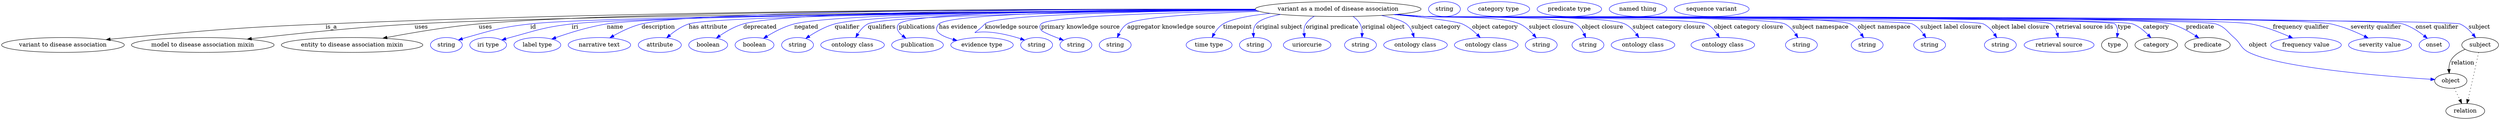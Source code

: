 digraph {
	graph [bb="0,0,6032.4,283"];
	node [label="\N"];
	"variant as a model of disease association"	[height=0.5,
		label="variant as a model of disease association",
		pos="3228.2,265",
		width=5.5606];
	"variant to disease association"	[height=0.5,
		pos="148.19,178",
		width=4.1163];
	"variant as a model of disease association" -> "variant to disease association"	[label=is_a,
		lp="797.19,221.5",
		pos="e,252.43,190.86 3027.6,264.83 2609.9,265.75 1616.1,263.69 783.19,229 570.42,220.14 517.31,214.8 305.19,196 291.45,194.78 277.05,\
193.39 262.78,191.93"];
	"model to disease association mixin"	[height=0.5,
		pos="486.19,178",
		width=4.7843];
	"variant as a model of disease association" -> "model to disease association mixin"	[label=uses,
		lp="1014.7,221.5",
		pos="e,593.87,192.1 3028.9,262.96 2558.6,260.17 1389.8,251.16 998.19,229 862.7,221.33 707.68,205.15 604.05,193.27"];
	"entity to disease association mixin"	[height=0.5,
		pos="847.19,178",
		width=4.7482];
	"variant as a model of disease association" -> "entity to disease association mixin"	[label=uses,
		lp="1169.7,221.5",
		pos="e,921.63,194.27 3027.8,264.33 2580.7,264.45 1512.7,261.23 1153.2,229 1077.8,222.24 992.84,207.81 931.62,196.18"];
	id	[color=blue,
		height=0.5,
		label=string,
		pos="1074.2,178",
		width=1.0652];
	"variant as a model of disease association" -> id	[color=blue,
		label=id,
		lp="1287.2,221.5",
		pos="e,1103.2,189.97 3029.5,262.55 2568.1,258.87 1450.2,248.11 1280.2,229 1208.9,220.99 1191.3,215.35 1122.2,196 1119.1,195.13 1115.9,\
194.16 1112.7,193.14",
		style=solid];
	iri	[color=blue,
		height=0.5,
		label="iri type",
		pos="1175.2,178",
		width=1.2277];
	"variant as a model of disease association" -> iri	[color=blue,
		label=iri,
		lp="1384.2,221.5",
		pos="e,1208.5,190.01 3029.9,262.5 2585.5,258.82 1536.5,248.2 1376.2,229 1320.7,222.36 1258.6,205.37 1218.3,193.03",
		style=solid];
	name	[color=blue,
		height=0.5,
		label="label type",
		pos="1294.2,178",
		width=1.5707];
	"variant as a model of disease association" -> name	[color=blue,
		label=name,
		lp="1481.2,221.5",
		pos="e,1328.7,192.35 3028.8,263.09 2599.2,260.69 1612.2,252.66 1461.2,229 1418.5,222.31 1371.4,207.51 1338.2,195.74",
		style=solid];
	description	[color=blue,
		height=0.5,
		label="narrative text",
		pos="1444.2,178",
		width=2.0943];
	"variant as a model of disease association" -> description	[color=blue,
		label=description,
		lp="1585.7,221.5",
		pos="e,1469.1,195.24 3027.8,264.73 2612.7,265.53 1685.5,263.37 1545.2,229 1521.5,223.2 1496.9,211.2 1478,200.41",
		style=solid];
	"has attribute"	[color=blue,
		height=0.5,
		label=attribute,
		pos="1589.2,178",
		width=1.4443];
	"variant as a model of disease association" -> "has attribute"	[color=blue,
		label="has attribute",
		lp="1705.2,221.5",
		pos="e,1605.4,195.19 3029.3,262.71 2621.2,259.64 1722,250.46 1658.2,229 1641.5,223.39 1625.4,212.2 1613,201.82",
		style=solid];
	deprecated	[color=blue,
		height=0.5,
		label=boolean,
		pos="1706.2,178",
		width=1.2999];
	"variant as a model of disease association" -> deprecated	[color=blue,
		label=deprecated,
		lp="1830.7,221.5",
		pos="e,1725.5,194.47 3028,264.75 2660.6,265.3 1905.7,262.28 1790.2,229 1769.8,223.13 1749.3,211.09 1733.7,200.3",
		style=solid];
	negated	[color=blue,
		height=0.5,
		label=boolean,
		pos="1818.2,178",
		width=1.2999];
	"variant as a model of disease association" -> negated	[color=blue,
		label=negated,
		lp="1942.2,221.5",
		pos="e,1840,194.22 3028.3,263.67 2686.8,262.37 2017.8,256.32 1913.2,229 1890.3,223.02 1866.8,210.69 1848.8,199.77",
		style=solid];
	qualifier	[color=blue,
		height=0.5,
		label=string,
		pos="1921.2,178",
		width=1.0652];
	"variant as a model of disease association" -> qualifier	[color=blue,
		label=qualifier,
		lp="2041.2,221.5",
		pos="e,1941.1,193.73 3028.5,263.43 2708.3,261.74 2106.2,255.08 2011.2,229 1989,222.92 1966.4,210.33 1949.4,199.31",
		style=solid];
	qualifiers	[color=blue,
		height=0.5,
		label="ontology class",
		pos="2054.2,178",
		width=2.1304];
	"variant as a model of disease association" -> qualifiers	[color=blue,
		label=qualifiers,
		lp="2124.7,221.5",
		pos="e,2061.8,196.18 3030,262.37 2715.2,259.15 2131.9,250.32 2091.2,229 2081,223.69 2072.9,214.19 2066.9,204.89",
		style=solid];
	publications	[color=blue,
		height=0.5,
		label=publication,
		pos="2211.2,178",
		width=1.7332];
	"variant as a model of disease association" -> publications	[color=blue,
		label=publications,
		lp="2210.2,221.5",
		pos="e,2183.5,194.14 3028,264.49 2728.5,264.21 2195.6,259.41 2166.2,229 2157.2,219.73 2164.4,209.14 2175.4,200.11",
		style=solid];
	"has evidence"	[color=blue,
		height=0.5,
		label="evidence type",
		pos="2367.2,178",
		width=2.0943];
	"variant as a model of disease association" -> "has evidence"	[color=blue,
		label="has evidence",
		lp="2309.7,221.5",
		pos="e,2306.9,188.9 3028.5,263.75 2753.6,262.39 2289.3,256.09 2263.2,229 2246.3,211.51 2268.8,199.37 2297.1,191.43",
		style=solid];
	"knowledge source"	[color=blue,
		height=0.5,
		label=string,
		pos="2499.2,178",
		width=1.0652];
	"variant as a model of disease association" -> "knowledge source"	[color=blue,
		label="knowledge source",
		lp="2438.7,221.5",
		pos="e,2470.2,189.86 3029.4,262.71 2784.1,260.11 2396.6,252.32 2374.2,229 2332,185 2337.7,229.25 2451.2,196 2454.3,195.09 2457.5,194.1 \
2460.7,193.06",
		style=solid];
	"primary knowledge source"	[color=blue,
		height=0.5,
		label=string,
		pos="2594.2,178",
		width=1.0652];
	"variant as a model of disease association" -> "primary knowledge source"	[color=blue,
		label="primary knowledge source",
		lp="2605.2,221.5",
		pos="e,2564.6,189.5 3032.8,261.05 2826.4,256.96 2528.1,247.81 2510.2,229 2505.6,224.17 2506.5,219.55 2510.2,214 2513,209.74 2534.5,200.84 \
2555,193.08",
		style=solid];
	"aggregator knowledge source"	[color=blue,
		height=0.5,
		label=string,
		pos="2689.2,178",
		width=1.0652];
	"variant as a model of disease association" -> "aggregator knowledge source"	[color=blue,
		label="aggregator knowledge source",
		lp="2824.7,221.5",
		pos="e,2694.3,195.92 3037.4,259.5 2904.1,254.9 2745.4,245.93 2718.2,229 2709.3,223.49 2702.9,214.21 2698.4,205.14",
		style=solid];
	timepoint	[color=blue,
		height=0.5,
		label="time type",
		pos="2916.2,178",
		width=1.5346];
	"variant as a model of disease association" -> timepoint	[color=blue,
		label=timepoint,
		lp="2985.2,221.5",
		pos="e,2923.3,196.25 3064.1,254.64 3015.8,249.45 2970.5,241.42 2950.2,229 2940.9,223.33 2933.6,214.07 2928.1,205.05",
		style=solid];
	"original subject"	[color=blue,
		height=0.5,
		label=string,
		pos="3028.2,178",
		width=1.0652];
	"variant as a model of disease association" -> "original subject"	[color=blue,
		label="original subject",
		lp="3086.2,221.5",
		pos="e,3023.9,196.27 3089.1,252.03 3062.2,246.88 3039.4,239.52 3030.2,229 3024.8,222.84 3023.1,214.44 3023.1,206.28",
		style=solid];
	"original predicate"	[color=blue,
		height=0.5,
		label=uriorcurie,
		pos="3153.2,178",
		width=1.5887];
	"variant as a model of disease association" -> "original predicate"	[color=blue,
		label="original predicate",
		lp="3213.7,221.5",
		pos="e,3147.4,196.05 3170.7,247.7 3162.6,242.96 3155.3,236.85 3150.2,229 3145.8,222.3 3145,213.98 3145.7,206.06",
		style=solid];
	"original object"	[color=blue,
		height=0.5,
		label=string,
		pos="3282.2,178",
		width=1.0652];
	"variant as a model of disease association" -> "original object"	[color=blue,
		label="original object",
		lp="3337.7,221.5",
		pos="e,3285.7,196.23 3264.2,247.11 3271,242.25 3277.2,236.24 3281.2,229 3284.9,222.2 3286.2,214.06 3286.2,206.33",
		style=solid];
	"subject category"	[color=blue,
		height=0.5,
		label="ontology class",
		pos="3415.2,178",
		width=2.1304];
	"variant as a model of disease association" -> "subject category"	[color=blue,
		label="subject category",
		lp="3464.7,221.5",
		pos="e,3411.8,196.3 3332.6,249.6 3359,244.26 3382.8,237.41 3393.2,229 3400.4,223.15 3405.3,214.48 3408.6,205.99",
		style=solid];
	"object category"	[color=blue,
		height=0.5,
		label="ontology class",
		pos="3586.2,178",
		width=2.1304];
	"variant as a model of disease association" -> "object category"	[color=blue,
		label="object category",
		lp="3607.7,221.5",
		pos="e,3571.8,195.88 3364.6,251.77 3436.4,244.67 3512.7,235.81 3528.2,229 3541.8,223.04 3554.5,212.77 3564.6,203.09",
		style=solid];
	"subject closure"	[color=blue,
		height=0.5,
		label=string,
		pos="3719.2,178",
		width=1.0652];
	"variant as a model of disease association" -> "subject closure"	[color=blue,
		label="subject closure",
		lp="3743.7,221.5",
		pos="e,3707.1,195.58 3371.1,252.39 3393.5,250.58 3416.5,248.73 3438.2,247 3489.1,242.94 3620.6,249.91 3667.2,229 3680,223.25 3691.5,212.96 \
3700.5,203.2",
		style=solid];
	"object closure"	[color=blue,
		height=0.5,
		label=string,
		pos="3832.2,178",
		width=1.0652];
	"variant as a model of disease association" -> "object closure"	[color=blue,
		label="object closure",
		lp="3867.2,221.5",
		pos="e,3826.8,196.01 3367.9,252.07 3391.4,250.25 3415.5,248.48 3438.2,247 3478.6,244.37 3767.5,249.82 3802.2,229 3811.2,223.59 3817.8,\
214.34 3822.6,205.25",
		style=solid];
	"subject category closure"	[color=blue,
		height=0.5,
		label="ontology class",
		pos="3965.2,178",
		width=2.1304];
	"variant as a model of disease association" -> "subject category closure"	[color=blue,
		label="subject category closure",
		lp="4027.7,221.5",
		pos="e,3955.3,196.22 3366.5,251.94 3390.4,250.11 3415,248.37 3438.2,247 3491.8,243.83 3872.7,252.03 3921.2,229 3932.5,223.63 3942.1,213.86 \
3949.4,204.37",
		style=solid];
	"object category closure"	[color=blue,
		height=0.5,
		label="ontology class",
		pos="4158.2,178",
		width=2.1304];
	"variant as a model of disease association" -> "object category closure"	[color=blue,
		label="object category closure",
		lp="4220.7,221.5",
		pos="e,4149.9,196.22 3365.1,251.84 3389.4,249.98 3414.5,248.27 3438.2,247 3476,244.97 4085.4,246.05 4119.2,229 4129.6,223.74 4138.1,214.25 \
4144.5,204.94",
		style=solid];
	"subject namespace"	[color=blue,
		height=0.5,
		label=string,
		pos="4348.2,178",
		width=1.0652];
	"variant as a model of disease association" -> "subject namespace"	[color=blue,
		label="subject namespace",
		lp="4394.2,221.5",
		pos="e,4339.9,195.76 3364.2,251.79 3388.8,249.92 3414.3,248.21 3438.2,247 3486.5,244.55 4264.8,250.39 4308.2,229 4319,223.65 4327.9,213.83 \
4334.5,204.3",
		style=solid];
	"object namespace"	[color=blue,
		height=0.5,
		label=string,
		pos="4507.2,178",
		width=1.0652];
	"variant as a model of disease association" -> "object namespace"	[color=blue,
		label="object namespace",
		lp="4548.2,221.5",
		pos="e,4498.6,195.78 3363.9,251.75 3388.6,249.88 3414.2,248.18 3438.2,247 3495.2,244.19 4414.8,253.88 4466.2,229 4477.2,223.68 4486.2,\
213.86 4493,204.33",
		style=solid];
	"subject label closure"	[color=blue,
		height=0.5,
		label=string,
		pos="4658.2,178",
		width=1.0652];
	"variant as a model of disease association" -> "subject label closure"	[color=blue,
		label="subject label closure",
		lp="4710.2,221.5",
		pos="e,4649.3,195.8 3363.7,251.72 3388.4,249.85 3414.1,248.16 3438.2,247 3470.9,245.43 4586.6,243.05 4616.2,229 4627.3,223.71 4636.6,\
213.89 4643.5,204.35",
		style=solid];
	"object label closure"	[color=blue,
		height=0.5,
		label=string,
		pos="4829.2,178",
		width=1.0652];
	"variant as a model of disease association" -> "object label closure"	[color=blue,
		label="object label closure",
		lp="4877.7,221.5",
		pos="e,4820.6,195.8 3363.4,251.7 3388.2,249.83 3414,248.14 3438.2,247 3475.6,245.24 4754.4,245.27 4788.2,229 4799.2,223.71 4808.2,213.89 \
4815,204.35",
		style=solid];
	"retrieval source ids"	[color=blue,
		height=0.5,
		label="retrieval source",
		pos="4971.2,178",
		width=2.347];
	"variant as a model of disease association" -> "retrieval source ids"	[color=blue,
		label="retrieval source ids",
		lp="5032.7,221.5",
		pos="e,4969.1,196.43 3363.1,251.7 3388,249.82 3413.9,248.13 3438.2,247 3480.2,245.05 4916.5,252.77 4951.2,229 4958.9,223.7 4963.7,214.88 \
4966.6,206.11",
		style=solid];
	type	[height=0.5,
		pos="5105.2,178",
		width=0.86659];
	"variant as a model of disease association" -> type	[color=blue,
		label=type,
		lp="5129.2,221.5",
		pos="e,5111.1,196.13 3363.1,251.68 3388,249.8 3413.9,248.11 3438.2,247 3461.3,245.94 5089.9,245.47 5106.2,229 5112.1,223.03 5113.4,214.44 \
5112.7,206.06",
		style=solid];
	category	[height=0.5,
		pos="5206.2,178",
		width=1.4263];
	"variant as a model of disease association" -> category	[color=blue,
		label=category,
		lp="5205.7,221.5",
		pos="e,5193.2,195.45 3363.1,251.67 3388,249.79 3413.9,248.11 3438.2,247 3485.7,244.83 5104.8,245.98 5149.2,229 5163.3,223.6 5176.2,213 \
5186.2,202.94",
		style=solid];
	predicate	[height=0.5,
		pos="5330.2,178",
		width=1.5165];
	"variant as a model of disease association" -> predicate	[color=blue,
		label=predicate,
		lp="5312.2,221.5",
		pos="e,5309.2,194.82 3363.1,251.66 3388,249.78 3413.9,248.1 3438.2,247 3538.3,242.46 5144.4,254.84 5241.2,229 5262.4,223.33 5284,211.42 \
5300.5,200.64",
		style=solid];
	object	[height=0.5,
		pos="5917.2,91",
		width=1.0832];
	"variant as a model of disease association" -> object	[color=blue,
		label=object,
		lp="5452.2,178",
		pos="e,5878.5,94.237 3362.8,251.67 3387.8,249.78 3413.8,248.1 3438.2,247 3491.2,244.61 5299.9,246.03 5350.2,229 5373.3,221.16 5375.7,\
212.02 5394.2,196 5411.3,181.17 5409.9,170.09 5430.2,160 5506.5,121.97 5760.5,101.88 5868.2,94.891",
		style=solid];
	"frequency qualifier"	[color=blue,
		height=0.5,
		label="frequency value",
		pos="5568.2,178",
		width=2.3651];
	"variant as a model of disease association" -> "frequency qualifier"	[color=blue,
		label="frequency qualifier",
		lp="5556.2,221.5",
		pos="e,5536,194.74 3362.8,251.66 3387.8,249.78 3413.8,248.1 3438.2,247 3549,242.02 5326.1,249.33 5435.2,229 5466.9,223.09 5500.9,210.17 \
5526.6,198.94",
		style=solid];
	"severity qualifier"	[color=blue,
		height=0.5,
		label="severity value",
		pos="5747.2,178",
		width=2.1123];
	"variant as a model of disease association" -> "severity qualifier"	[color=blue,
		label="severity qualifier",
		lp="5737.2,221.5",
		pos="e,5718.4,194.86 3362.8,251.65 3387.8,249.76 3413.8,248.09 3438.2,247 3559.7,241.59 5509,253.53 5628.2,229 5656.5,223.16 5686.6,210.48 \
5709.4,199.35",
		style=solid];
	"onset qualifier"	[color=blue,
		height=0.5,
		label=onset,
		pos="5877.2,178",
		width=1.011];
	"variant as a model of disease association" -> "onset qualifier"	[color=blue,
		label="onset qualifier",
		lp="5884.7,221.5",
		pos="e,5860.8,194.08 3362.5,251.65 3387.7,249.76 3413.7,248.08 3438.2,247 3503.8,244.1 5739.4,248.27 5802.2,229 5820.8,223.3 5839,211.36 \
5852.8,200.57",
		style=solid];
	subject	[height=0.5,
		pos="5988.2,178",
		width=1.2277];
	"variant as a model of disease association" -> subject	[color=blue,
		label=subject,
		lp="5987.2,221.5",
		pos="e,5977.4,195.9 3362.5,251.65 3387.7,249.76 3413.7,248.08 3438.2,247 3472.9,245.47 5908.3,242.74 5940.2,229 5952.4,223.72 5963.1,\
213.63 5971.2,203.88",
		style=solid];
	association_type	[color=blue,
		height=0.5,
		label=string,
		pos="3485.2,265",
		width=1.0652];
	association_category	[color=blue,
		height=0.5,
		label="category type",
		pos="3616.2,265",
		width=2.0762];
	"variant to disease association_predicate"	[color=blue,
		height=0.5,
		label="predicate type",
		pos="3787.2,265",
		width=2.1665];
	relation	[height=0.5,
		pos="5952.2,18",
		width=1.2999];
	object -> relation	[pos="e,5943.7,36.198 5925.5,73.174 5929.6,64.896 5934.6,54.723 5939.2,45.438",
		style=dotted];
	"variant to disease association_object"	[color=blue,
		height=0.5,
		label="named thing",
		pos="3953.2,265",
		width=1.9318];
	subject -> object	[label=relation,
		lp="5946.2,134.5",
		pos="e,5913.4,109.01 5951.8,167.42 5939,162.12 5925.8,154.06 5918.2,142 5913.9,135.26 5912.6,126.93 5912.6,119.01"];
	subject -> relation	[pos="e,5956.4,36.005 5984.5,160.05 5980.1,139.44 5972.3,103.63 5965.2,73 5963.2,64.183 5960.9,54.574 5958.8,45.938",
		style=dotted];
	"variant as a model of disease association_subject"	[color=blue,
		height=0.5,
		label="sequence variant",
		pos="4131.2,265",
		width=2.5095];
}
